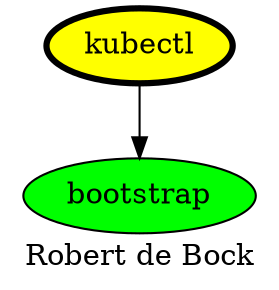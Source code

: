 digraph PhiloDilemma {
  label = "Robert de Bock" ;
  overlap=false
  {
    bootstrap [fillcolor=green style=filled]
    kubectl [fillcolor=yellow style=filled penwidth=3]
  }
  kubectl -> bootstrap
}
